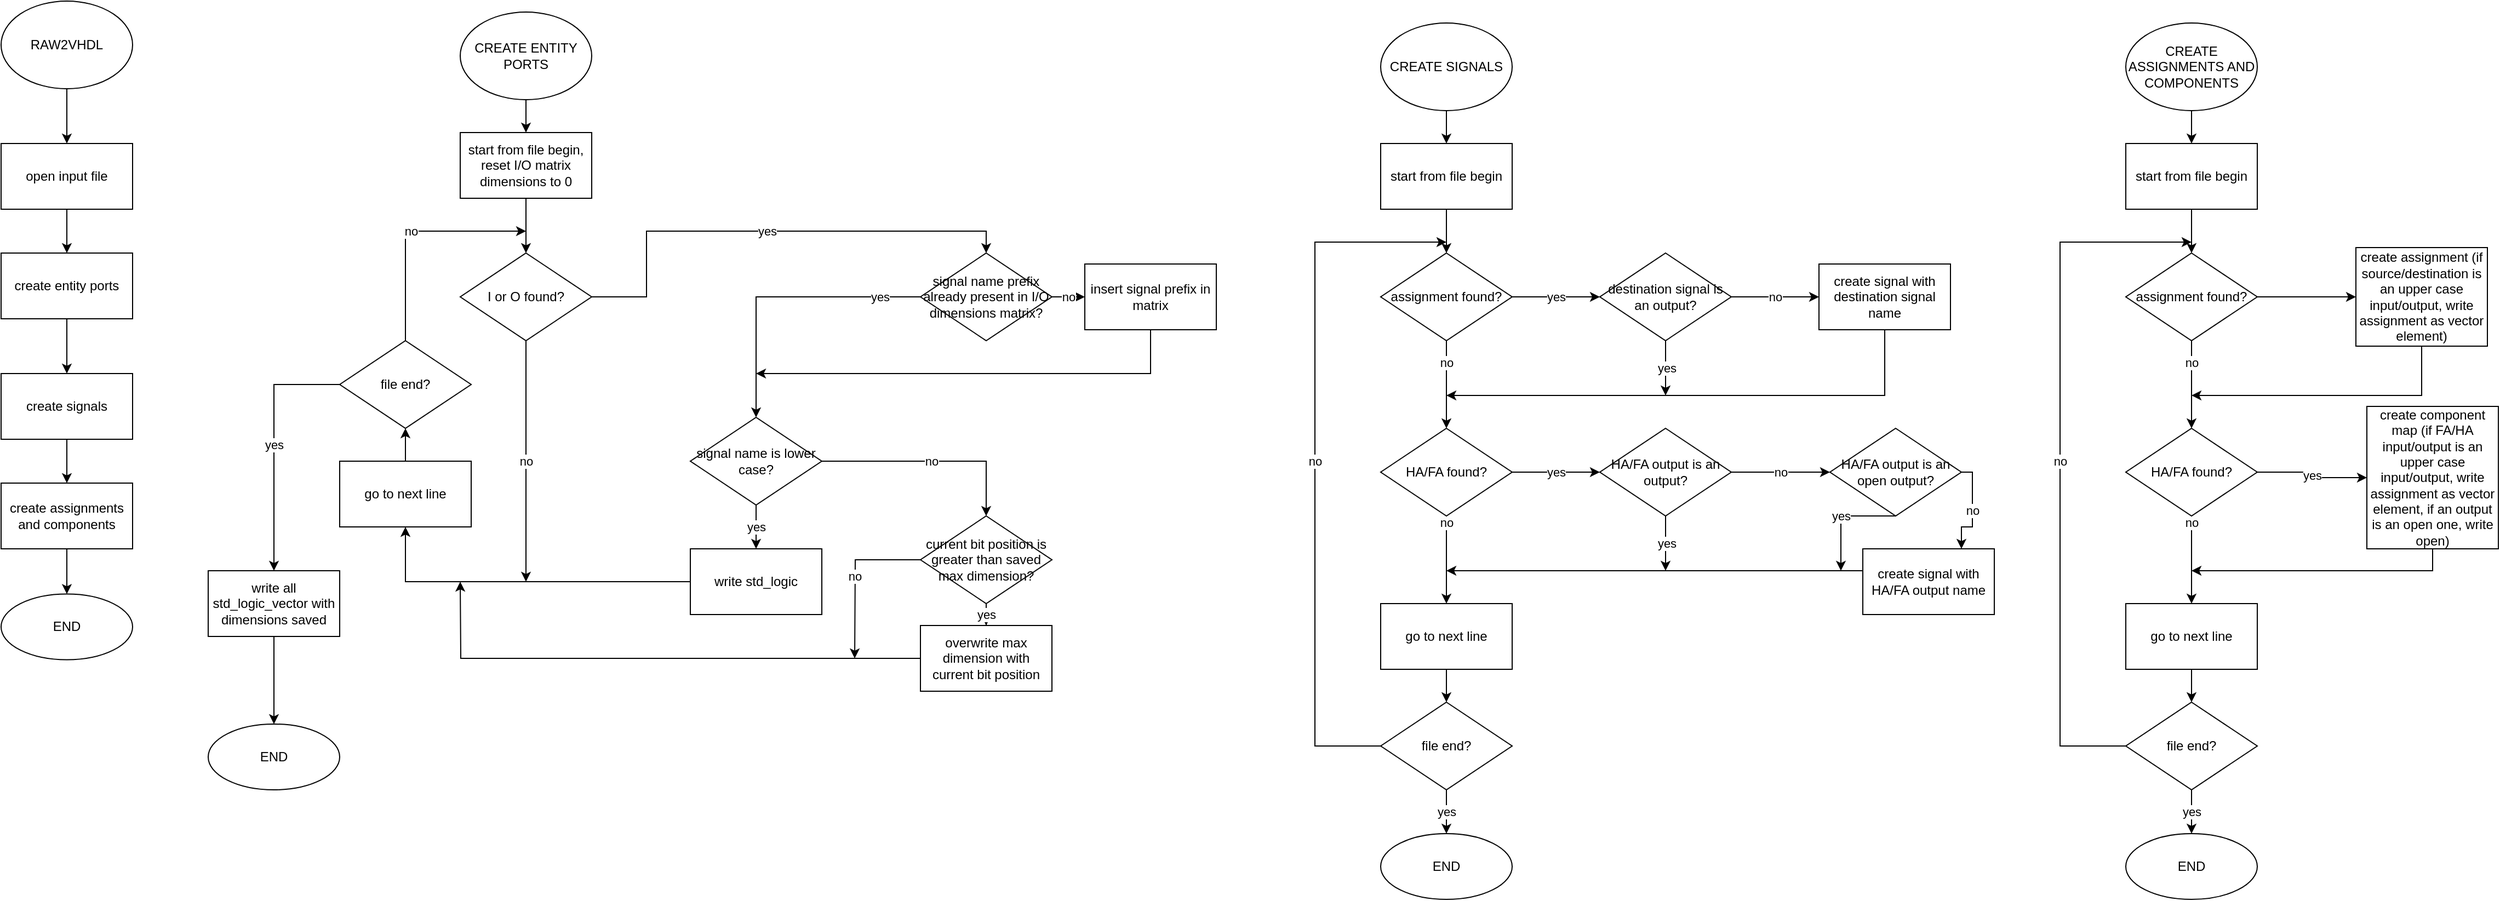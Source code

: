 <mxfile version="15.9.1" type="device"><diagram id="DWBoLcBIaE4poYey-ArB" name="Page-1"><mxGraphModel dx="1519" dy="693" grid="1" gridSize="10" guides="1" tooltips="1" connect="1" arrows="1" fold="1" page="1" pageScale="1" pageWidth="827" pageHeight="1169" math="0" shadow="0"><root><mxCell id="0"/><mxCell id="1" parent="0"/><mxCell id="nTkBT0S7sVuEbs6GUHoS-1" value="" style="edgeStyle=orthogonalEdgeStyle;rounded=0;orthogonalLoop=1;jettySize=auto;html=1;" edge="1" parent="1" source="nTkBT0S7sVuEbs6GUHoS-2" target="nTkBT0S7sVuEbs6GUHoS-4"><mxGeometry relative="1" as="geometry"/></mxCell><mxCell id="nTkBT0S7sVuEbs6GUHoS-2" value="RAW2VHDL" style="ellipse;whiteSpace=wrap;html=1;" vertex="1" parent="1"><mxGeometry x="80" y="90" width="120" height="80" as="geometry"/></mxCell><mxCell id="nTkBT0S7sVuEbs6GUHoS-3" value="" style="edgeStyle=orthogonalEdgeStyle;rounded=0;orthogonalLoop=1;jettySize=auto;html=1;" edge="1" parent="1" source="nTkBT0S7sVuEbs6GUHoS-4" target="nTkBT0S7sVuEbs6GUHoS-6"><mxGeometry relative="1" as="geometry"/></mxCell><mxCell id="nTkBT0S7sVuEbs6GUHoS-4" value="open input file" style="whiteSpace=wrap;html=1;" vertex="1" parent="1"><mxGeometry x="80" y="220" width="120" height="60" as="geometry"/></mxCell><mxCell id="nTkBT0S7sVuEbs6GUHoS-5" value="" style="edgeStyle=orthogonalEdgeStyle;rounded=0;orthogonalLoop=1;jettySize=auto;html=1;" edge="1" parent="1" source="nTkBT0S7sVuEbs6GUHoS-6" target="nTkBT0S7sVuEbs6GUHoS-8"><mxGeometry relative="1" as="geometry"/></mxCell><mxCell id="nTkBT0S7sVuEbs6GUHoS-6" value="create entity ports" style="whiteSpace=wrap;html=1;" vertex="1" parent="1"><mxGeometry x="80" y="320" width="120" height="60" as="geometry"/></mxCell><mxCell id="nTkBT0S7sVuEbs6GUHoS-7" value="" style="edgeStyle=orthogonalEdgeStyle;rounded=0;orthogonalLoop=1;jettySize=auto;html=1;" edge="1" parent="1" source="nTkBT0S7sVuEbs6GUHoS-8" target="nTkBT0S7sVuEbs6GUHoS-10"><mxGeometry relative="1" as="geometry"/></mxCell><mxCell id="nTkBT0S7sVuEbs6GUHoS-8" value="create signals" style="whiteSpace=wrap;html=1;" vertex="1" parent="1"><mxGeometry x="80" y="430" width="120" height="60" as="geometry"/></mxCell><mxCell id="nTkBT0S7sVuEbs6GUHoS-9" value="" style="edgeStyle=orthogonalEdgeStyle;rounded=0;orthogonalLoop=1;jettySize=auto;html=1;" edge="1" parent="1" source="nTkBT0S7sVuEbs6GUHoS-10" target="nTkBT0S7sVuEbs6GUHoS-11"><mxGeometry relative="1" as="geometry"/></mxCell><mxCell id="nTkBT0S7sVuEbs6GUHoS-10" value="create assignments and components" style="whiteSpace=wrap;html=1;" vertex="1" parent="1"><mxGeometry x="80" y="530" width="120" height="60" as="geometry"/></mxCell><mxCell id="nTkBT0S7sVuEbs6GUHoS-11" value="END" style="ellipse;whiteSpace=wrap;html=1;" vertex="1" parent="1"><mxGeometry x="80" y="631.25" width="120" height="60" as="geometry"/></mxCell><mxCell id="nTkBT0S7sVuEbs6GUHoS-12" value="" style="edgeStyle=orthogonalEdgeStyle;rounded=0;orthogonalLoop=1;jettySize=auto;html=1;" edge="1" parent="1" source="nTkBT0S7sVuEbs6GUHoS-13" target="nTkBT0S7sVuEbs6GUHoS-15"><mxGeometry relative="1" as="geometry"/></mxCell><mxCell id="nTkBT0S7sVuEbs6GUHoS-13" value="CREATE ENTITY PORTS" style="ellipse;whiteSpace=wrap;html=1;" vertex="1" parent="1"><mxGeometry x="499" y="100" width="120" height="80" as="geometry"/></mxCell><mxCell id="nTkBT0S7sVuEbs6GUHoS-14" value="" style="edgeStyle=orthogonalEdgeStyle;rounded=0;orthogonalLoop=1;jettySize=auto;html=1;" edge="1" parent="1" source="nTkBT0S7sVuEbs6GUHoS-15" target="nTkBT0S7sVuEbs6GUHoS-18"><mxGeometry relative="1" as="geometry"/></mxCell><mxCell id="nTkBT0S7sVuEbs6GUHoS-15" value="start from file begin, reset I/O matrix dimensions to 0" style="whiteSpace=wrap;html=1;" vertex="1" parent="1"><mxGeometry x="499" y="210" width="120" height="60" as="geometry"/></mxCell><mxCell id="nTkBT0S7sVuEbs6GUHoS-16" value="no" style="edgeStyle=orthogonalEdgeStyle;rounded=0;orthogonalLoop=1;jettySize=auto;html=1;" edge="1" parent="1" source="nTkBT0S7sVuEbs6GUHoS-18"><mxGeometry relative="1" as="geometry"><mxPoint x="559" y="620" as="targetPoint"/><Array as="points"><mxPoint x="559" y="550"/></Array></mxGeometry></mxCell><mxCell id="nTkBT0S7sVuEbs6GUHoS-17" value="yes" style="edgeStyle=orthogonalEdgeStyle;rounded=0;orthogonalLoop=1;jettySize=auto;html=1;entryX=0.5;entryY=0;entryDx=0;entryDy=0;" edge="1" parent="1" source="nTkBT0S7sVuEbs6GUHoS-18" target="nTkBT0S7sVuEbs6GUHoS-26"><mxGeometry relative="1" as="geometry"><Array as="points"><mxPoint x="669" y="360"/><mxPoint x="669" y="300"/><mxPoint x="979" y="300"/></Array></mxGeometry></mxCell><mxCell id="nTkBT0S7sVuEbs6GUHoS-18" value="I or O found?" style="rhombus;whiteSpace=wrap;html=1;" vertex="1" parent="1"><mxGeometry x="499" y="320" width="120" height="80" as="geometry"/></mxCell><mxCell id="nTkBT0S7sVuEbs6GUHoS-19" value="yes" style="edgeStyle=orthogonalEdgeStyle;rounded=0;orthogonalLoop=1;jettySize=auto;html=1;" edge="1" parent="1" source="nTkBT0S7sVuEbs6GUHoS-21" target="nTkBT0S7sVuEbs6GUHoS-23"><mxGeometry relative="1" as="geometry"/></mxCell><mxCell id="nTkBT0S7sVuEbs6GUHoS-20" value="no" style="edgeStyle=orthogonalEdgeStyle;rounded=0;orthogonalLoop=1;jettySize=auto;html=1;entryX=0.5;entryY=0;entryDx=0;entryDy=0;" edge="1" parent="1" source="nTkBT0S7sVuEbs6GUHoS-21" target="nTkBT0S7sVuEbs6GUHoS-33"><mxGeometry relative="1" as="geometry"><mxPoint x="859" y="580" as="targetPoint"/></mxGeometry></mxCell><mxCell id="nTkBT0S7sVuEbs6GUHoS-21" value="signal name is lower case?" style="rhombus;whiteSpace=wrap;html=1;" vertex="1" parent="1"><mxGeometry x="709" y="470" width="120" height="80" as="geometry"/></mxCell><mxCell id="nTkBT0S7sVuEbs6GUHoS-22" style="edgeStyle=orthogonalEdgeStyle;rounded=0;orthogonalLoop=1;jettySize=auto;html=1;entryX=0.5;entryY=1;entryDx=0;entryDy=0;" edge="1" parent="1" source="nTkBT0S7sVuEbs6GUHoS-23" target="nTkBT0S7sVuEbs6GUHoS-61"><mxGeometry relative="1" as="geometry"><mxPoint x="449" y="580" as="targetPoint"/><Array as="points"><mxPoint x="449" y="620"/></Array></mxGeometry></mxCell><mxCell id="nTkBT0S7sVuEbs6GUHoS-23" value="write std_logic" style="whiteSpace=wrap;html=1;" vertex="1" parent="1"><mxGeometry x="709" y="590" width="120" height="60" as="geometry"/></mxCell><mxCell id="nTkBT0S7sVuEbs6GUHoS-24" value="no" style="edgeStyle=orthogonalEdgeStyle;rounded=0;orthogonalLoop=1;jettySize=auto;html=1;" edge="1" parent="1" source="nTkBT0S7sVuEbs6GUHoS-26" target="nTkBT0S7sVuEbs6GUHoS-28"><mxGeometry relative="1" as="geometry"/></mxCell><mxCell id="nTkBT0S7sVuEbs6GUHoS-25" value="yes" style="edgeStyle=orthogonalEdgeStyle;rounded=0;orthogonalLoop=1;jettySize=auto;html=1;entryX=0.5;entryY=0;entryDx=0;entryDy=0;" edge="1" parent="1" source="nTkBT0S7sVuEbs6GUHoS-26" target="nTkBT0S7sVuEbs6GUHoS-21"><mxGeometry x="-0.714" relative="1" as="geometry"><mxPoint x="979" y="450" as="targetPoint"/><mxPoint as="offset"/></mxGeometry></mxCell><mxCell id="nTkBT0S7sVuEbs6GUHoS-26" value="signal name prefix already present in I/O dimensions matrix?" style="rhombus;whiteSpace=wrap;html=1;" vertex="1" parent="1"><mxGeometry x="919" y="320" width="120" height="80" as="geometry"/></mxCell><mxCell id="nTkBT0S7sVuEbs6GUHoS-27" style="edgeStyle=orthogonalEdgeStyle;rounded=0;orthogonalLoop=1;jettySize=auto;html=1;" edge="1" parent="1" source="nTkBT0S7sVuEbs6GUHoS-28"><mxGeometry relative="1" as="geometry"><mxPoint x="769" y="430" as="targetPoint"/><Array as="points"><mxPoint x="1129" y="430"/></Array></mxGeometry></mxCell><mxCell id="nTkBT0S7sVuEbs6GUHoS-28" value="insert signal prefix in matrix" style="whiteSpace=wrap;html=1;" vertex="1" parent="1"><mxGeometry x="1069" y="330" width="120" height="60" as="geometry"/></mxCell><mxCell id="nTkBT0S7sVuEbs6GUHoS-29" style="edgeStyle=orthogonalEdgeStyle;rounded=0;orthogonalLoop=1;jettySize=auto;html=1;" edge="1" parent="1" source="nTkBT0S7sVuEbs6GUHoS-30"><mxGeometry relative="1" as="geometry"><mxPoint x="499" y="620" as="targetPoint"/></mxGeometry></mxCell><mxCell id="nTkBT0S7sVuEbs6GUHoS-30" value="overwrite max dimension with current bit position" style="whiteSpace=wrap;html=1;" vertex="1" parent="1"><mxGeometry x="919" y="660" width="120" height="60" as="geometry"/></mxCell><mxCell id="nTkBT0S7sVuEbs6GUHoS-31" value="yes" style="edgeStyle=orthogonalEdgeStyle;rounded=0;orthogonalLoop=1;jettySize=auto;html=1;" edge="1" parent="1" source="nTkBT0S7sVuEbs6GUHoS-33" target="nTkBT0S7sVuEbs6GUHoS-30"><mxGeometry relative="1" as="geometry"/></mxCell><mxCell id="nTkBT0S7sVuEbs6GUHoS-32" value="no" style="edgeStyle=orthogonalEdgeStyle;rounded=0;orthogonalLoop=1;jettySize=auto;html=1;" edge="1" parent="1" source="nTkBT0S7sVuEbs6GUHoS-33"><mxGeometry relative="1" as="geometry"><mxPoint x="859" y="690" as="targetPoint"/></mxGeometry></mxCell><mxCell id="nTkBT0S7sVuEbs6GUHoS-33" value="current bit position is greater than saved max dimension?" style="rhombus;whiteSpace=wrap;html=1;" vertex="1" parent="1"><mxGeometry x="919" y="560" width="120" height="80" as="geometry"/></mxCell><mxCell id="nTkBT0S7sVuEbs6GUHoS-34" value="no" style="edgeStyle=orthogonalEdgeStyle;rounded=0;orthogonalLoop=1;jettySize=auto;html=1;" edge="1" parent="1" source="nTkBT0S7sVuEbs6GUHoS-36"><mxGeometry relative="1" as="geometry"><mxPoint x="559" y="300" as="targetPoint"/><Array as="points"><mxPoint x="449" y="300"/></Array></mxGeometry></mxCell><mxCell id="nTkBT0S7sVuEbs6GUHoS-35" value="yes" style="edgeStyle=orthogonalEdgeStyle;rounded=0;orthogonalLoop=1;jettySize=auto;html=1;entryX=0.5;entryY=0;entryDx=0;entryDy=0;" edge="1" parent="1" source="nTkBT0S7sVuEbs6GUHoS-36" target="nTkBT0S7sVuEbs6GUHoS-38"><mxGeometry relative="1" as="geometry"><mxPoint x="329" y="600" as="targetPoint"/><Array as="points"><mxPoint x="329" y="440"/></Array></mxGeometry></mxCell><mxCell id="nTkBT0S7sVuEbs6GUHoS-36" value="file end?" style="rhombus;whiteSpace=wrap;html=1;" vertex="1" parent="1"><mxGeometry x="389" y="400" width="120" height="80" as="geometry"/></mxCell><mxCell id="nTkBT0S7sVuEbs6GUHoS-37" value="" style="edgeStyle=orthogonalEdgeStyle;rounded=0;orthogonalLoop=1;jettySize=auto;html=1;" edge="1" parent="1" source="nTkBT0S7sVuEbs6GUHoS-38" target="nTkBT0S7sVuEbs6GUHoS-39"><mxGeometry relative="1" as="geometry"/></mxCell><mxCell id="nTkBT0S7sVuEbs6GUHoS-38" value="write all std_logic_vector with dimensions saved" style="whiteSpace=wrap;html=1;" vertex="1" parent="1"><mxGeometry x="269" y="610" width="120" height="60" as="geometry"/></mxCell><mxCell id="nTkBT0S7sVuEbs6GUHoS-39" value="END" style="ellipse;whiteSpace=wrap;html=1;" vertex="1" parent="1"><mxGeometry x="269" y="750" width="120" height="60" as="geometry"/></mxCell><mxCell id="nTkBT0S7sVuEbs6GUHoS-40" value="" style="edgeStyle=orthogonalEdgeStyle;rounded=0;orthogonalLoop=1;jettySize=auto;html=1;" edge="1" parent="1" source="nTkBT0S7sVuEbs6GUHoS-41" target="nTkBT0S7sVuEbs6GUHoS-43"><mxGeometry relative="1" as="geometry"/></mxCell><mxCell id="nTkBT0S7sVuEbs6GUHoS-41" value="CREATE SIGNALS" style="ellipse;whiteSpace=wrap;html=1;" vertex="1" parent="1"><mxGeometry x="1339" y="110" width="120" height="80" as="geometry"/></mxCell><mxCell id="nTkBT0S7sVuEbs6GUHoS-42" value="" style="edgeStyle=orthogonalEdgeStyle;rounded=0;orthogonalLoop=1;jettySize=auto;html=1;" edge="1" parent="1" source="nTkBT0S7sVuEbs6GUHoS-43" target="nTkBT0S7sVuEbs6GUHoS-46"><mxGeometry relative="1" as="geometry"/></mxCell><mxCell id="nTkBT0S7sVuEbs6GUHoS-43" value="start from file begin" style="whiteSpace=wrap;html=1;" vertex="1" parent="1"><mxGeometry x="1339" y="220" width="120" height="60" as="geometry"/></mxCell><mxCell id="nTkBT0S7sVuEbs6GUHoS-44" value="yes" style="edgeStyle=orthogonalEdgeStyle;rounded=0;orthogonalLoop=1;jettySize=auto;html=1;" edge="1" parent="1" source="nTkBT0S7sVuEbs6GUHoS-46" target="nTkBT0S7sVuEbs6GUHoS-49"><mxGeometry relative="1" as="geometry"/></mxCell><mxCell id="nTkBT0S7sVuEbs6GUHoS-45" value="no" style="edgeStyle=orthogonalEdgeStyle;rounded=0;orthogonalLoop=1;jettySize=auto;html=1;" edge="1" parent="1" source="nTkBT0S7sVuEbs6GUHoS-46" target="nTkBT0S7sVuEbs6GUHoS-54"><mxGeometry x="-0.5" relative="1" as="geometry"><mxPoint as="offset"/></mxGeometry></mxCell><mxCell id="nTkBT0S7sVuEbs6GUHoS-46" value="assignment found?" style="rhombus;whiteSpace=wrap;html=1;" vertex="1" parent="1"><mxGeometry x="1339" y="320" width="120" height="80" as="geometry"/></mxCell><mxCell id="nTkBT0S7sVuEbs6GUHoS-47" value="no" style="edgeStyle=orthogonalEdgeStyle;rounded=0;orthogonalLoop=1;jettySize=auto;html=1;" edge="1" parent="1" source="nTkBT0S7sVuEbs6GUHoS-49" target="nTkBT0S7sVuEbs6GUHoS-51"><mxGeometry relative="1" as="geometry"/></mxCell><mxCell id="nTkBT0S7sVuEbs6GUHoS-48" value="yes" style="edgeStyle=orthogonalEdgeStyle;rounded=0;orthogonalLoop=1;jettySize=auto;html=1;" edge="1" parent="1" source="nTkBT0S7sVuEbs6GUHoS-49"><mxGeometry relative="1" as="geometry"><mxPoint x="1599" y="450" as="targetPoint"/></mxGeometry></mxCell><mxCell id="nTkBT0S7sVuEbs6GUHoS-49" value="destination signal is an output?" style="rhombus;whiteSpace=wrap;html=1;" vertex="1" parent="1"><mxGeometry x="1539" y="320" width="120" height="80" as="geometry"/></mxCell><mxCell id="nTkBT0S7sVuEbs6GUHoS-50" style="edgeStyle=orthogonalEdgeStyle;rounded=0;orthogonalLoop=1;jettySize=auto;html=1;" edge="1" parent="1" source="nTkBT0S7sVuEbs6GUHoS-51"><mxGeometry relative="1" as="geometry"><mxPoint x="1399" y="450" as="targetPoint"/><Array as="points"><mxPoint x="1799" y="450"/></Array></mxGeometry></mxCell><mxCell id="nTkBT0S7sVuEbs6GUHoS-51" value="create signal with destination signal name" style="whiteSpace=wrap;html=1;" vertex="1" parent="1"><mxGeometry x="1739" y="330" width="120" height="60" as="geometry"/></mxCell><mxCell id="nTkBT0S7sVuEbs6GUHoS-52" value="yes" style="edgeStyle=orthogonalEdgeStyle;rounded=0;orthogonalLoop=1;jettySize=auto;html=1;" edge="1" parent="1" source="nTkBT0S7sVuEbs6GUHoS-54" target="nTkBT0S7sVuEbs6GUHoS-57"><mxGeometry relative="1" as="geometry"/></mxCell><mxCell id="nTkBT0S7sVuEbs6GUHoS-53" value="no" style="edgeStyle=orthogonalEdgeStyle;rounded=0;orthogonalLoop=1;jettySize=auto;html=1;entryX=0.5;entryY=0;entryDx=0;entryDy=0;" edge="1" parent="1" source="nTkBT0S7sVuEbs6GUHoS-54" target="nTkBT0S7sVuEbs6GUHoS-66"><mxGeometry x="-0.884" relative="1" as="geometry"><mxPoint x="1399" y="670" as="targetPoint"/><mxPoint y="1" as="offset"/></mxGeometry></mxCell><mxCell id="nTkBT0S7sVuEbs6GUHoS-54" value="HA/FA found?" style="rhombus;whiteSpace=wrap;html=1;" vertex="1" parent="1"><mxGeometry x="1339" y="480" width="120" height="80" as="geometry"/></mxCell><mxCell id="nTkBT0S7sVuEbs6GUHoS-55" value="no" style="edgeStyle=orthogonalEdgeStyle;rounded=0;orthogonalLoop=1;jettySize=auto;html=1;entryX=0;entryY=0.5;entryDx=0;entryDy=0;" edge="1" parent="1" source="nTkBT0S7sVuEbs6GUHoS-57" target="nTkBT0S7sVuEbs6GUHoS-90"><mxGeometry relative="1" as="geometry"><mxPoint x="1759" y="520" as="targetPoint"/></mxGeometry></mxCell><mxCell id="nTkBT0S7sVuEbs6GUHoS-56" value="yes" style="edgeStyle=orthogonalEdgeStyle;rounded=0;orthogonalLoop=1;jettySize=auto;html=1;" edge="1" parent="1" source="nTkBT0S7sVuEbs6GUHoS-57"><mxGeometry relative="1" as="geometry"><mxPoint x="1599" y="610" as="targetPoint"/></mxGeometry></mxCell><mxCell id="nTkBT0S7sVuEbs6GUHoS-57" value="HA/FA output is an output?" style="rhombus;whiteSpace=wrap;html=1;" vertex="1" parent="1"><mxGeometry x="1539" y="480" width="120" height="80" as="geometry"/></mxCell><mxCell id="nTkBT0S7sVuEbs6GUHoS-58" style="edgeStyle=orthogonalEdgeStyle;rounded=0;orthogonalLoop=1;jettySize=auto;html=1;" edge="1" parent="1" source="nTkBT0S7sVuEbs6GUHoS-59"><mxGeometry relative="1" as="geometry"><mxPoint x="1399" y="610" as="targetPoint"/><Array as="points"><mxPoint x="1759" y="610"/></Array></mxGeometry></mxCell><mxCell id="nTkBT0S7sVuEbs6GUHoS-59" value="create signal with HA/FA output name" style="whiteSpace=wrap;html=1;" vertex="1" parent="1"><mxGeometry x="1779" y="590" width="120" height="60" as="geometry"/></mxCell><mxCell id="nTkBT0S7sVuEbs6GUHoS-60" style="edgeStyle=orthogonalEdgeStyle;rounded=0;orthogonalLoop=1;jettySize=auto;html=1;entryX=0.5;entryY=1;entryDx=0;entryDy=0;" edge="1" parent="1" source="nTkBT0S7sVuEbs6GUHoS-61" target="nTkBT0S7sVuEbs6GUHoS-36"><mxGeometry relative="1" as="geometry"/></mxCell><mxCell id="nTkBT0S7sVuEbs6GUHoS-61" value="go to next line" style="whiteSpace=wrap;html=1;" vertex="1" parent="1"><mxGeometry x="389" y="510" width="120" height="60" as="geometry"/></mxCell><mxCell id="nTkBT0S7sVuEbs6GUHoS-62" value="no" style="edgeStyle=orthogonalEdgeStyle;rounded=0;orthogonalLoop=1;jettySize=auto;html=1;" edge="1" parent="1" source="nTkBT0S7sVuEbs6GUHoS-64"><mxGeometry relative="1" as="geometry"><mxPoint x="1399" y="310" as="targetPoint"/><Array as="points"><mxPoint x="1279" y="770"/><mxPoint x="1279" y="310"/></Array></mxGeometry></mxCell><mxCell id="nTkBT0S7sVuEbs6GUHoS-63" value="yes" style="edgeStyle=orthogonalEdgeStyle;rounded=0;orthogonalLoop=1;jettySize=auto;html=1;" edge="1" parent="1" source="nTkBT0S7sVuEbs6GUHoS-64" target="nTkBT0S7sVuEbs6GUHoS-67"><mxGeometry relative="1" as="geometry"/></mxCell><mxCell id="nTkBT0S7sVuEbs6GUHoS-64" value="file end?" style="rhombus;whiteSpace=wrap;html=1;" vertex="1" parent="1"><mxGeometry x="1339" y="730" width="120" height="80" as="geometry"/></mxCell><mxCell id="nTkBT0S7sVuEbs6GUHoS-65" value="" style="edgeStyle=orthogonalEdgeStyle;rounded=0;orthogonalLoop=1;jettySize=auto;html=1;" edge="1" parent="1" source="nTkBT0S7sVuEbs6GUHoS-66" target="nTkBT0S7sVuEbs6GUHoS-64"><mxGeometry relative="1" as="geometry"/></mxCell><mxCell id="nTkBT0S7sVuEbs6GUHoS-66" value="go to next line" style="whiteSpace=wrap;html=1;" vertex="1" parent="1"><mxGeometry x="1339" y="640" width="120" height="60" as="geometry"/></mxCell><mxCell id="nTkBT0S7sVuEbs6GUHoS-67" value="END" style="ellipse;whiteSpace=wrap;html=1;" vertex="1" parent="1"><mxGeometry x="1339" y="850" width="120" height="60" as="geometry"/></mxCell><mxCell id="nTkBT0S7sVuEbs6GUHoS-68" value="" style="edgeStyle=orthogonalEdgeStyle;rounded=0;orthogonalLoop=1;jettySize=auto;html=1;" edge="1" parent="1" source="nTkBT0S7sVuEbs6GUHoS-69" target="nTkBT0S7sVuEbs6GUHoS-71"><mxGeometry relative="1" as="geometry"/></mxCell><mxCell id="nTkBT0S7sVuEbs6GUHoS-69" value="CREATE ASSIGNMENTS AND COMPONENTS" style="ellipse;whiteSpace=wrap;html=1;" vertex="1" parent="1"><mxGeometry x="2019" y="110" width="120" height="80" as="geometry"/></mxCell><mxCell id="nTkBT0S7sVuEbs6GUHoS-70" value="" style="edgeStyle=orthogonalEdgeStyle;rounded=0;orthogonalLoop=1;jettySize=auto;html=1;" edge="1" parent="1" source="nTkBT0S7sVuEbs6GUHoS-71" target="nTkBT0S7sVuEbs6GUHoS-74"><mxGeometry relative="1" as="geometry"/></mxCell><mxCell id="nTkBT0S7sVuEbs6GUHoS-71" value="start from file begin" style="whiteSpace=wrap;html=1;" vertex="1" parent="1"><mxGeometry x="2019" y="220" width="120" height="60" as="geometry"/></mxCell><mxCell id="nTkBT0S7sVuEbs6GUHoS-72" value="no" style="edgeStyle=orthogonalEdgeStyle;rounded=0;orthogonalLoop=1;jettySize=auto;html=1;" edge="1" parent="1" source="nTkBT0S7sVuEbs6GUHoS-74" target="nTkBT0S7sVuEbs6GUHoS-79"><mxGeometry x="-0.5" relative="1" as="geometry"><mxPoint as="offset"/></mxGeometry></mxCell><mxCell id="nTkBT0S7sVuEbs6GUHoS-73" value="" style="edgeStyle=orthogonalEdgeStyle;rounded=0;orthogonalLoop=1;jettySize=auto;html=1;entryX=0;entryY=0.5;entryDx=0;entryDy=0;" edge="1" parent="1" source="nTkBT0S7sVuEbs6GUHoS-74" target="nTkBT0S7sVuEbs6GUHoS-76"><mxGeometry relative="1" as="geometry"><mxPoint x="2219" y="360" as="targetPoint"/></mxGeometry></mxCell><mxCell id="nTkBT0S7sVuEbs6GUHoS-74" value="assignment found?" style="rhombus;whiteSpace=wrap;html=1;" vertex="1" parent="1"><mxGeometry x="2019" y="320" width="120" height="80" as="geometry"/></mxCell><mxCell id="nTkBT0S7sVuEbs6GUHoS-75" style="edgeStyle=orthogonalEdgeStyle;rounded=0;orthogonalLoop=1;jettySize=auto;html=1;" edge="1" parent="1" source="nTkBT0S7sVuEbs6GUHoS-76"><mxGeometry relative="1" as="geometry"><mxPoint x="2079" y="450" as="targetPoint"/><Array as="points"><mxPoint x="2289" y="450"/></Array></mxGeometry></mxCell><mxCell id="nTkBT0S7sVuEbs6GUHoS-76" value="create assignment (if source/destination is an upper case input/output, write assignment as vector element)" style="whiteSpace=wrap;html=1;" vertex="1" parent="1"><mxGeometry x="2229" y="315" width="120" height="90" as="geometry"/></mxCell><mxCell id="nTkBT0S7sVuEbs6GUHoS-77" value="yes" style="edgeStyle=orthogonalEdgeStyle;rounded=0;orthogonalLoop=1;jettySize=auto;html=1;entryX=0;entryY=0.5;entryDx=0;entryDy=0;" edge="1" parent="1" source="nTkBT0S7sVuEbs6GUHoS-79" target="nTkBT0S7sVuEbs6GUHoS-81"><mxGeometry relative="1" as="geometry"><mxPoint x="2219" y="520" as="targetPoint"/></mxGeometry></mxCell><mxCell id="nTkBT0S7sVuEbs6GUHoS-78" value="no" style="edgeStyle=orthogonalEdgeStyle;rounded=0;orthogonalLoop=1;jettySize=auto;html=1;entryX=0.5;entryY=0;entryDx=0;entryDy=0;" edge="1" parent="1" source="nTkBT0S7sVuEbs6GUHoS-79" target="nTkBT0S7sVuEbs6GUHoS-86"><mxGeometry x="-0.884" relative="1" as="geometry"><mxPoint x="2079" y="670" as="targetPoint"/><mxPoint y="1" as="offset"/></mxGeometry></mxCell><mxCell id="nTkBT0S7sVuEbs6GUHoS-79" value="HA/FA found?" style="rhombus;whiteSpace=wrap;html=1;" vertex="1" parent="1"><mxGeometry x="2019" y="480" width="120" height="80" as="geometry"/></mxCell><mxCell id="nTkBT0S7sVuEbs6GUHoS-80" style="edgeStyle=orthogonalEdgeStyle;rounded=0;orthogonalLoop=1;jettySize=auto;html=1;" edge="1" parent="1" source="nTkBT0S7sVuEbs6GUHoS-81"><mxGeometry relative="1" as="geometry"><mxPoint x="2079" y="610" as="targetPoint"/><Array as="points"><mxPoint x="2299" y="610"/></Array></mxGeometry></mxCell><mxCell id="nTkBT0S7sVuEbs6GUHoS-81" value="create component map (if FA/HA input/output is an upper case input/output, write assignment as vector element, if an output is an open one, write open)" style="whiteSpace=wrap;html=1;" vertex="1" parent="1"><mxGeometry x="2239" y="460" width="120" height="130" as="geometry"/></mxCell><mxCell id="nTkBT0S7sVuEbs6GUHoS-82" value="no" style="edgeStyle=orthogonalEdgeStyle;rounded=0;orthogonalLoop=1;jettySize=auto;html=1;" edge="1" parent="1" source="nTkBT0S7sVuEbs6GUHoS-84"><mxGeometry relative="1" as="geometry"><mxPoint x="2079" y="310" as="targetPoint"/><Array as="points"><mxPoint x="1959" y="770"/><mxPoint x="1959" y="310"/></Array></mxGeometry></mxCell><mxCell id="nTkBT0S7sVuEbs6GUHoS-83" value="yes" style="edgeStyle=orthogonalEdgeStyle;rounded=0;orthogonalLoop=1;jettySize=auto;html=1;" edge="1" parent="1" source="nTkBT0S7sVuEbs6GUHoS-84" target="nTkBT0S7sVuEbs6GUHoS-87"><mxGeometry relative="1" as="geometry"/></mxCell><mxCell id="nTkBT0S7sVuEbs6GUHoS-84" value="file end?" style="rhombus;whiteSpace=wrap;html=1;" vertex="1" parent="1"><mxGeometry x="2019" y="730" width="120" height="80" as="geometry"/></mxCell><mxCell id="nTkBT0S7sVuEbs6GUHoS-85" value="" style="edgeStyle=orthogonalEdgeStyle;rounded=0;orthogonalLoop=1;jettySize=auto;html=1;" edge="1" parent="1" source="nTkBT0S7sVuEbs6GUHoS-86" target="nTkBT0S7sVuEbs6GUHoS-84"><mxGeometry relative="1" as="geometry"/></mxCell><mxCell id="nTkBT0S7sVuEbs6GUHoS-86" value="go to next line" style="whiteSpace=wrap;html=1;" vertex="1" parent="1"><mxGeometry x="2019" y="640" width="120" height="60" as="geometry"/></mxCell><mxCell id="nTkBT0S7sVuEbs6GUHoS-87" value="END" style="ellipse;whiteSpace=wrap;html=1;" vertex="1" parent="1"><mxGeometry x="2019" y="850" width="120" height="60" as="geometry"/></mxCell><mxCell id="nTkBT0S7sVuEbs6GUHoS-88" value="yes" style="edgeStyle=orthogonalEdgeStyle;rounded=0;orthogonalLoop=1;jettySize=auto;html=1;exitX=0.5;exitY=1;exitDx=0;exitDy=0;" edge="1" parent="1" source="nTkBT0S7sVuEbs6GUHoS-90"><mxGeometry relative="1" as="geometry"><mxPoint x="1759" y="610" as="targetPoint"/><Array as="points"><mxPoint x="1759" y="560"/></Array></mxGeometry></mxCell><mxCell id="nTkBT0S7sVuEbs6GUHoS-89" value="no" style="edgeStyle=orthogonalEdgeStyle;rounded=0;orthogonalLoop=1;jettySize=auto;html=1;entryX=0.75;entryY=0;entryDx=0;entryDy=0;" edge="1" parent="1" source="nTkBT0S7sVuEbs6GUHoS-90" target="nTkBT0S7sVuEbs6GUHoS-59"><mxGeometry relative="1" as="geometry"><Array as="points"><mxPoint x="1879" y="520"/><mxPoint x="1879" y="570"/><mxPoint x="1869" y="570"/></Array></mxGeometry></mxCell><mxCell id="nTkBT0S7sVuEbs6GUHoS-90" value="HA/FA output is an open output?" style="rhombus;whiteSpace=wrap;html=1;" vertex="1" parent="1"><mxGeometry x="1749" y="480" width="120" height="80" as="geometry"/></mxCell></root></mxGraphModel></diagram></mxfile>